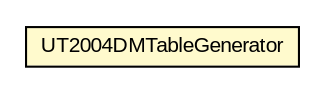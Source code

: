 #!/usr/local/bin/dot
#
# Class diagram 
# Generated by UMLGraph version 5.1 (http://www.umlgraph.org/)
#

digraph G {
	edge [fontname="arial",fontsize=10,labelfontname="arial",labelfontsize=10];
	node [fontname="arial",fontsize=10,shape=plaintext];
	nodesep=0.25;
	ranksep=0.5;
	// cz.cuni.amis.pogamut.ut2004.tournament.generator.UT2004DMTableGenerator
	c1596 [label=<<table title="cz.cuni.amis.pogamut.ut2004.tournament.generator.UT2004DMTableGenerator" border="0" cellborder="1" cellspacing="0" cellpadding="2" port="p" bgcolor="lemonChiffon" href="./UT2004DMTableGenerator.html">
		<tr><td><table border="0" cellspacing="0" cellpadding="1">
<tr><td align="center" balign="center"> UT2004DMTableGenerator </td></tr>
		</table></td></tr>
		</table>>, fontname="arial", fontcolor="black", fontsize=10.0];
}

